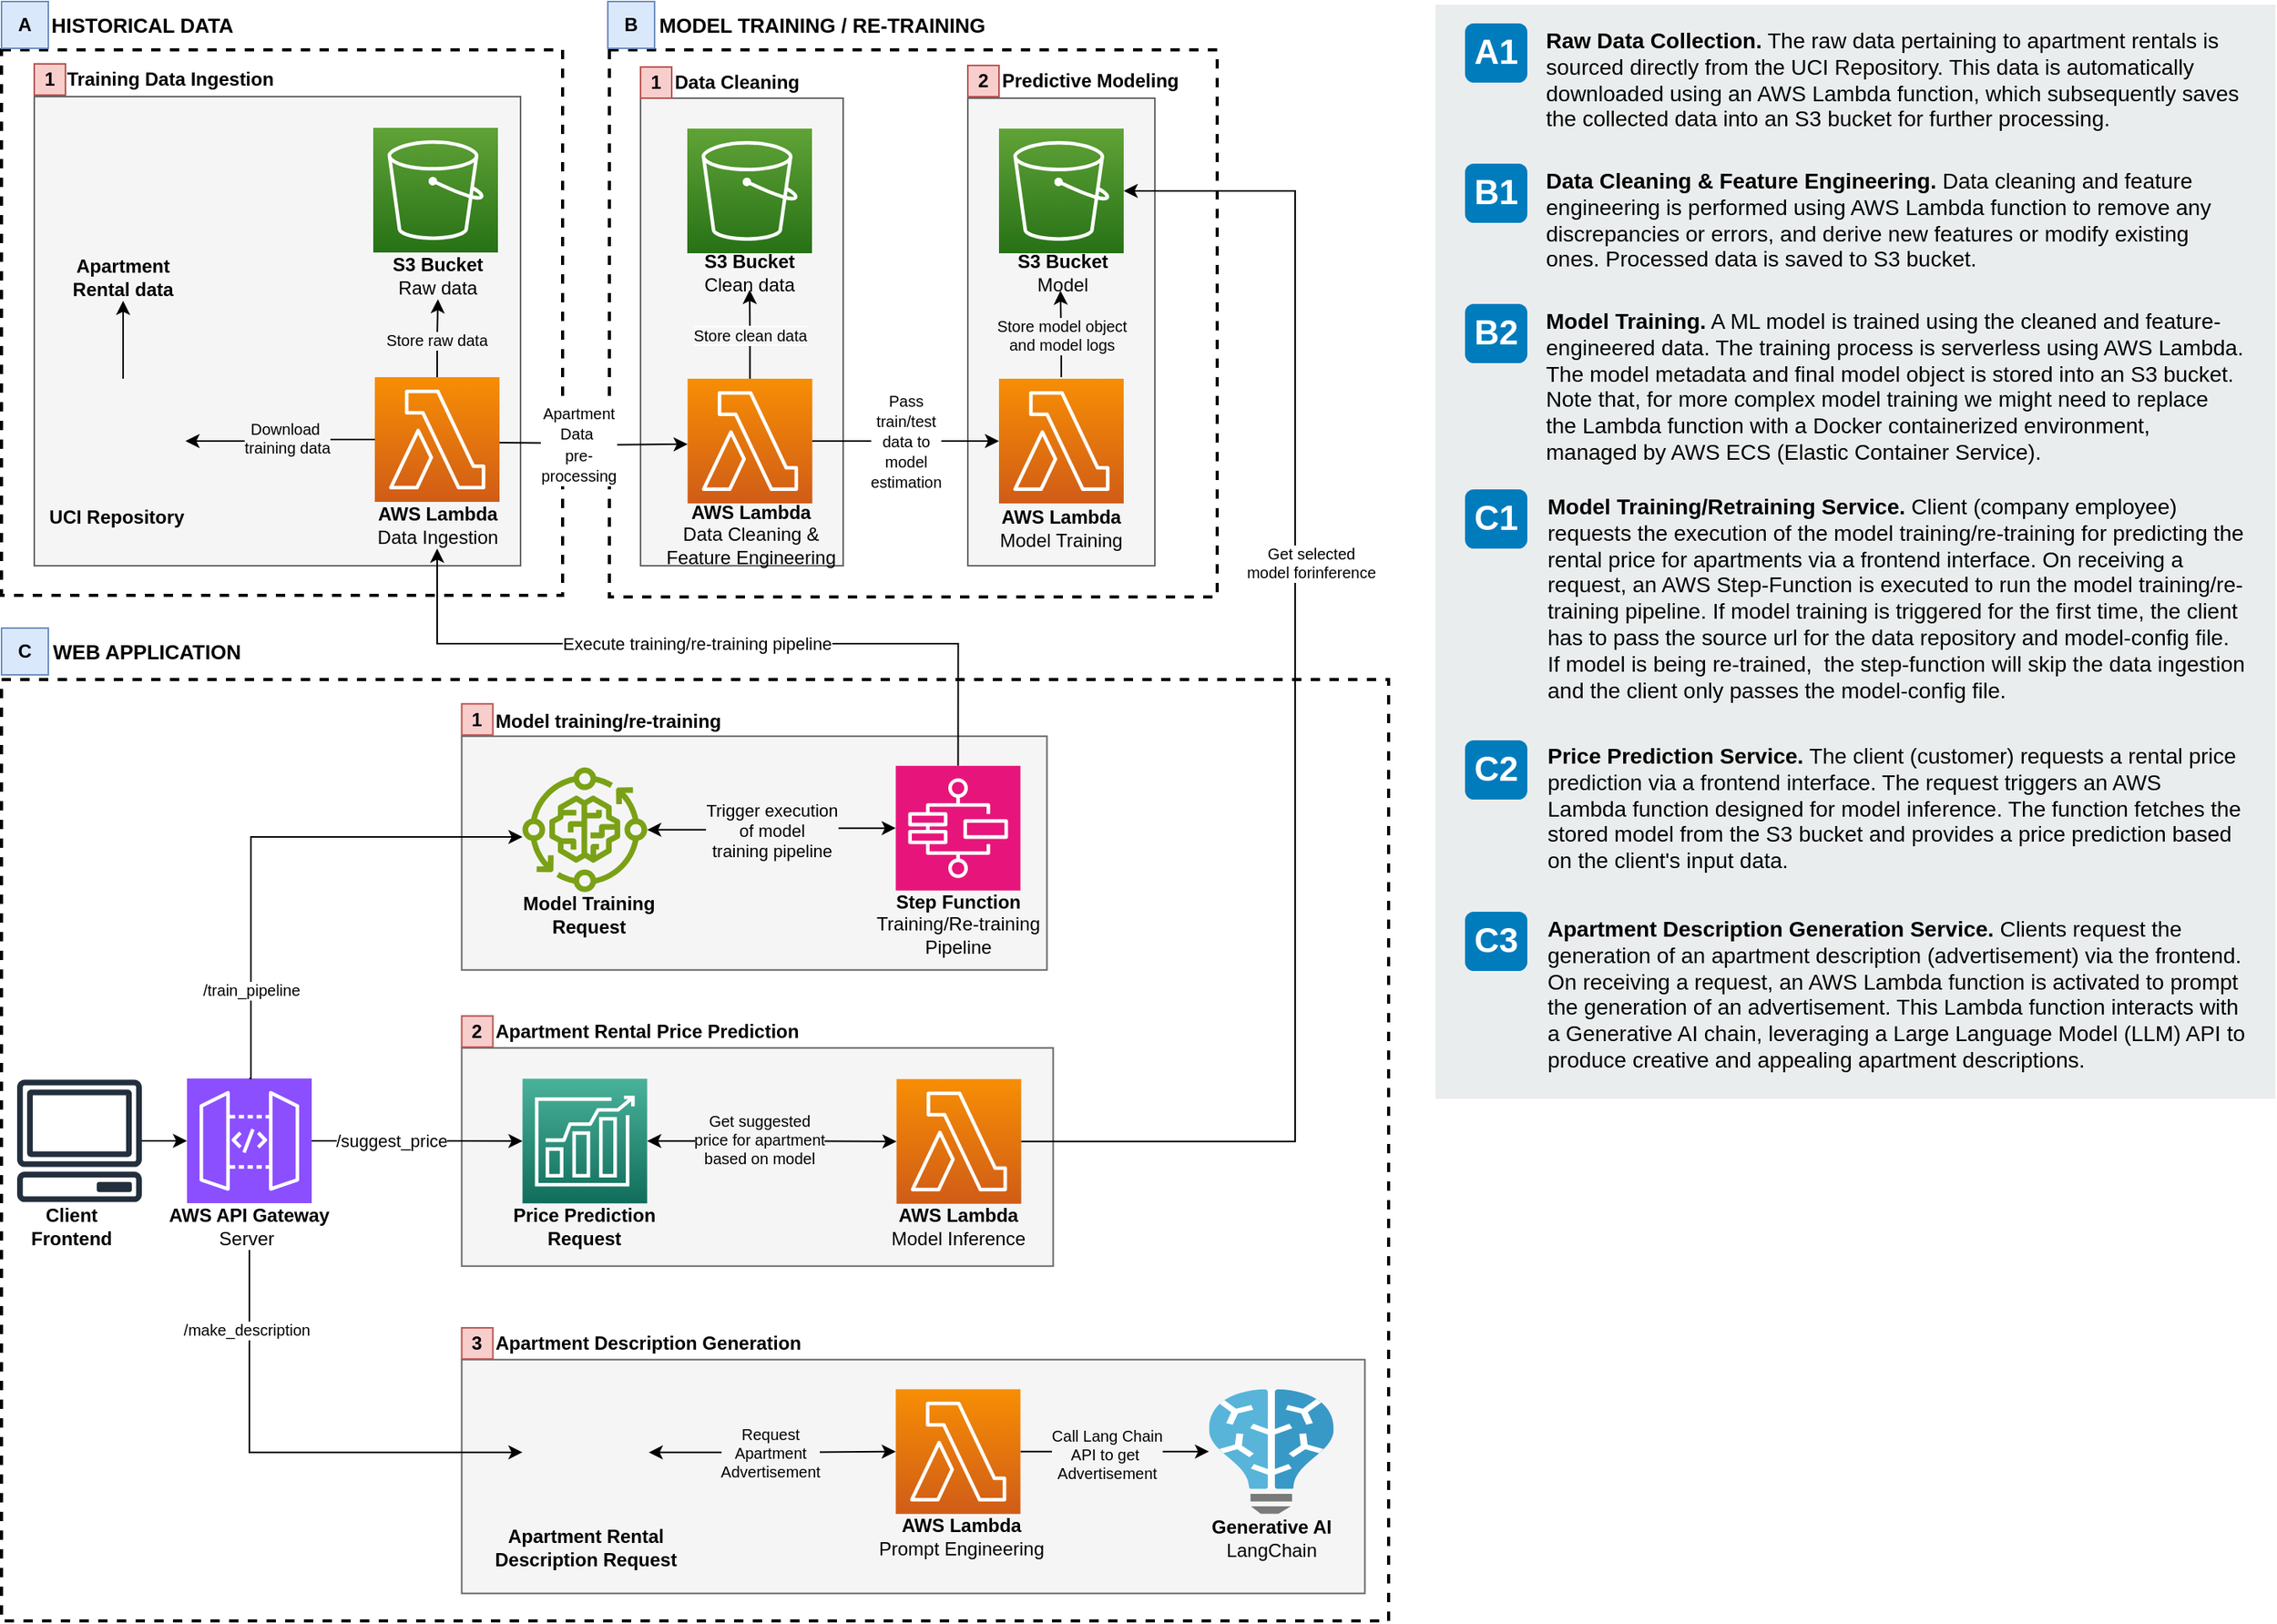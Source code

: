 <mxfile version="22.1.5" type="github">
  <diagram name="Page-1" id="hmHGNrrX6tI8VY92tGdb">
    <mxGraphModel dx="1893" dy="1046" grid="1" gridSize="10" guides="1" tooltips="1" connect="1" arrows="1" fold="1" page="1" pageScale="1" pageWidth="1100" pageHeight="850" math="0" shadow="0">
      <root>
        <mxCell id="0" />
        <mxCell id="1" parent="0" />
        <mxCell id="nZ4O4zBv5uN2RKGpnEU6-27" value="" style="group" parent="1" vertex="1" connectable="0">
          <mxGeometry x="1000" y="40" width="539" height="702" as="geometry" />
        </mxCell>
        <mxCell id="A8tMPaxrMUeHagMBRMTq-149" value="" style="rounded=0;whiteSpace=wrap;html=1;fillColor=#EAEDED;fontSize=22;fontColor=#FFFFFF;strokeColor=none;labelBackgroundColor=none;" parent="nZ4O4zBv5uN2RKGpnEU6-27" vertex="1">
          <mxGeometry width="539" height="702" as="geometry" />
        </mxCell>
        <mxCell id="A8tMPaxrMUeHagMBRMTq-150" value="A1" style="rounded=1;whiteSpace=wrap;html=1;fillColor=#007CBD;strokeColor=none;fontColor=#FFFFFF;fontStyle=1;fontSize=22;labelBackgroundColor=none;" parent="nZ4O4zBv5uN2RKGpnEU6-27" vertex="1">
          <mxGeometry x="19" y="12" width="40" height="38" as="geometry" />
        </mxCell>
        <mxCell id="A8tMPaxrMUeHagMBRMTq-151" value="B1" style="rounded=1;whiteSpace=wrap;html=1;fillColor=#007CBD;strokeColor=none;fontColor=#FFFFFF;fontStyle=1;fontSize=22;labelBackgroundColor=none;" parent="nZ4O4zBv5uN2RKGpnEU6-27" vertex="1">
          <mxGeometry x="19" y="102" width="40" height="38" as="geometry" />
        </mxCell>
        <mxCell id="A8tMPaxrMUeHagMBRMTq-152" value="B2" style="rounded=1;whiteSpace=wrap;html=1;fillColor=#007CBD;strokeColor=none;fontColor=#FFFFFF;fontStyle=1;fontSize=22;labelBackgroundColor=none;" parent="nZ4O4zBv5uN2RKGpnEU6-27" vertex="1">
          <mxGeometry x="19" y="192" width="40" height="38" as="geometry" />
        </mxCell>
        <mxCell id="A8tMPaxrMUeHagMBRMTq-153" value="C1" style="rounded=1;whiteSpace=wrap;html=1;fillColor=#007CBD;strokeColor=none;fontColor=#FFFFFF;fontStyle=1;fontSize=22;labelBackgroundColor=none;" parent="nZ4O4zBv5uN2RKGpnEU6-27" vertex="1">
          <mxGeometry x="19" y="311" width="40" height="38" as="geometry" />
        </mxCell>
        <mxCell id="A8tMPaxrMUeHagMBRMTq-154" value="C2" style="rounded=1;whiteSpace=wrap;html=1;fillColor=#007CBD;strokeColor=none;fontColor=#FFFFFF;fontStyle=1;fontSize=22;labelBackgroundColor=none;" parent="nZ4O4zBv5uN2RKGpnEU6-27" vertex="1">
          <mxGeometry x="19" y="472" width="40" height="38" as="geometry" />
        </mxCell>
        <mxCell id="A8tMPaxrMUeHagMBRMTq-155" value="C3" style="rounded=1;whiteSpace=wrap;html=1;fillColor=#007CBD;strokeColor=none;fontColor=#FFFFFF;fontStyle=1;fontSize=22;labelBackgroundColor=none;" parent="nZ4O4zBv5uN2RKGpnEU6-27" vertex="1">
          <mxGeometry x="19" y="582" width="40" height="38" as="geometry" />
        </mxCell>
        <mxCell id="A8tMPaxrMUeHagMBRMTq-159" value="&lt;b&gt;Raw Data Collection.&lt;/b&gt; The raw data pertaining to apartment rentals is sourced directly from the UCI Repository. This data is automatically downloaded using an AWS Lambda function, which subsequently saves the collected data into an S3 bucket for further processing." style="text;html=1;align=left;verticalAlign=top;spacingTop=-4;fontSize=14;labelBackgroundColor=none;whiteSpace=wrap;" parent="nZ4O4zBv5uN2RKGpnEU6-27" vertex="1">
          <mxGeometry x="68.5" y="12" width="449" height="118" as="geometry" />
        </mxCell>
        <mxCell id="A8tMPaxrMUeHagMBRMTq-160" value="&lt;b&gt;Data Cleaning &amp;amp; Feature Engineering.&lt;/b&gt;&amp;nbsp;Data cleaning and feature engineering is performed using AWS Lambda function to remove any discrepancies or errors, and derive new features or modify existing ones. Processed data is saved to S3 bucket." style="text;html=1;align=left;verticalAlign=top;spacingTop=-4;fontSize=14;labelBackgroundColor=none;whiteSpace=wrap;" parent="nZ4O4zBv5uN2RKGpnEU6-27" vertex="1">
          <mxGeometry x="68.5" y="102" width="450" height="115" as="geometry" />
        </mxCell>
        <mxCell id="A8tMPaxrMUeHagMBRMTq-161" value="&lt;b&gt;Model Training.&lt;/b&gt; A ML model is trained using the cleaned and feature-engineered data. The training process is serverless using AWS Lambda. The model metadata and final model object is stored into an S3 bucket.&lt;br&gt;Note that, for more complex model training we might need to replace the Lambda function with&amp;nbsp;a Docker containerized environment, managed by AWS ECS (Elastic Container Service)." style="text;html=1;align=left;verticalAlign=top;spacingTop=-4;fontSize=14;labelBackgroundColor=none;whiteSpace=wrap;" parent="nZ4O4zBv5uN2RKGpnEU6-27" vertex="1">
          <mxGeometry x="68.5" y="192" width="450" height="117" as="geometry" />
        </mxCell>
        <mxCell id="A8tMPaxrMUeHagMBRMTq-162" value="&lt;b&gt;Price Prediction Service.&lt;/b&gt; The client (customer) requests a rental price prediction via a frontend interface. The request triggers an AWS Lambda function designed for model inference. The function fetches the stored model from the S3 bucket and provides a price prediction based on the client&#39;s input data.&amp;nbsp;" style="text;html=1;align=left;verticalAlign=top;spacingTop=-4;fontSize=14;labelBackgroundColor=none;whiteSpace=wrap;" parent="nZ4O4zBv5uN2RKGpnEU6-27" vertex="1">
          <mxGeometry x="69.5" y="471" width="450" height="111" as="geometry" />
        </mxCell>
        <mxCell id="A8tMPaxrMUeHagMBRMTq-163" value="&lt;b&gt;Model Training/Retraining Service.&lt;/b&gt;&amp;nbsp;Client (company employee) requests the execution of the model training/re-training for predicting the rental price for apartments via a frontend interface. On receiving a request, an AWS Step-Function is executed to run the model training/re-training pipeline. If model training is triggered for the first time, the client has to pass the source url for the data repository and model-config file. If model is being re-trained,&amp;nbsp; the step-function will skip the data ingestion and the client only passes the model-config file." style="text;html=1;align=left;verticalAlign=top;spacingTop=-4;fontSize=14;labelBackgroundColor=none;whiteSpace=wrap;" parent="nZ4O4zBv5uN2RKGpnEU6-27" vertex="1">
          <mxGeometry x="69.5" y="311" width="450.5" height="141" as="geometry" />
        </mxCell>
        <mxCell id="A8tMPaxrMUeHagMBRMTq-164" value="&lt;b&gt;Apartment Description Generation Service.&lt;/b&gt; Clients request the generation of an apartment description (advertisement) via the frontend. On receiving a request, an AWS Lambda function is activated to prompt the generation of an advertisement. This Lambda function interacts with a Generative AI chain, leveraging a Large Language Model (LLM) API to produce creative and appealing apartment descriptions." style="text;html=1;align=left;verticalAlign=top;spacingTop=-4;fontSize=14;labelBackgroundColor=none;whiteSpace=wrap;" parent="nZ4O4zBv5uN2RKGpnEU6-27" vertex="1">
          <mxGeometry x="70" y="582" width="450" height="118" as="geometry" />
        </mxCell>
        <mxCell id="nZ4O4zBv5uN2RKGpnEU6-35" value="" style="group" parent="1" vertex="1" connectable="0">
          <mxGeometry x="80" y="38" width="890" height="1036" as="geometry" />
        </mxCell>
        <mxCell id="nZ4O4zBv5uN2RKGpnEU6-28" value="" style="sketch=0;points=[[0,0,0],[0.25,0,0],[0.5,0,0],[0.75,0,0],[1,0,0],[0,1,0],[0.25,1,0],[0.5,1,0],[0.75,1,0],[1,1,0],[0,0.25,0],[0,0.5,0],[0,0.75,0],[1,0.25,0],[1,0.5,0],[1,0.75,0]];outlineConnect=0;fontColor=#232F3E;fillColor=#8C4FFF;strokeColor=#ffffff;dashed=0;verticalLabelPosition=bottom;verticalAlign=top;align=center;html=1;fontSize=12;fontStyle=0;aspect=fixed;shape=mxgraph.aws4.resourceIcon;resIcon=mxgraph.aws4.api_gateway;" parent="nZ4O4zBv5uN2RKGpnEU6-35" vertex="1">
          <mxGeometry x="119" y="691" width="80" height="80" as="geometry" />
        </mxCell>
        <mxCell id="A8tMPaxrMUeHagMBRMTq-145" value="" style="rounded=0;whiteSpace=wrap;html=1;dashed=1;strokeWidth=2;fillColor=none;" parent="nZ4O4zBv5uN2RKGpnEU6-35" vertex="1">
          <mxGeometry x="390" y="31" width="390" height="351" as="geometry" />
        </mxCell>
        <mxCell id="A8tMPaxrMUeHagMBRMTq-182" value="" style="rounded=0;whiteSpace=wrap;html=1;dashed=1;strokeWidth=2;fillColor=none;" parent="nZ4O4zBv5uN2RKGpnEU6-35" vertex="1">
          <mxGeometry y="31" width="360" height="350" as="geometry" />
        </mxCell>
        <mxCell id="A8tMPaxrMUeHagMBRMTq-146" value="" style="rounded=0;whiteSpace=wrap;html=1;fillColor=none;dashed=1;strokeWidth=2;" parent="nZ4O4zBv5uN2RKGpnEU6-35" vertex="1">
          <mxGeometry y="435" width="890" height="604" as="geometry" />
        </mxCell>
        <mxCell id="A8tMPaxrMUeHagMBRMTq-120" value="" style="rounded=0;whiteSpace=wrap;html=1;fillColor=#f5f5f5;fontColor=#333333;strokeColor=#666666;" parent="nZ4O4zBv5uN2RKGpnEU6-35" vertex="1">
          <mxGeometry x="295.25" y="871.36" width="579.5" height="150" as="geometry" />
        </mxCell>
        <mxCell id="A8tMPaxrMUeHagMBRMTq-111" value="" style="rounded=0;whiteSpace=wrap;html=1;fillColor=#f5f5f5;fontColor=#333333;strokeColor=#666666;" parent="nZ4O4zBv5uN2RKGpnEU6-35" vertex="1">
          <mxGeometry x="295.25" y="671.36" width="379.5" height="140" as="geometry" />
        </mxCell>
        <mxCell id="A8tMPaxrMUeHagMBRMTq-115" value="" style="rounded=0;whiteSpace=wrap;html=1;fillColor=#f5f5f5;fontColor=#333333;strokeColor=#666666;" parent="nZ4O4zBv5uN2RKGpnEU6-35" vertex="1">
          <mxGeometry x="295.25" y="471.36" width="375.5" height="150" as="geometry" />
        </mxCell>
        <mxCell id="A8tMPaxrMUeHagMBRMTq-105" value="" style="rounded=0;whiteSpace=wrap;html=1;fillColor=#f5f5f5;fontColor=#333333;strokeColor=#666666;" parent="nZ4O4zBv5uN2RKGpnEU6-35" vertex="1">
          <mxGeometry x="620" y="62" width="120" height="300" as="geometry" />
        </mxCell>
        <mxCell id="A8tMPaxrMUeHagMBRMTq-104" value="" style="rounded=0;whiteSpace=wrap;html=1;fillColor=#f5f5f5;fontColor=#333333;strokeColor=#666666;" parent="nZ4O4zBv5uN2RKGpnEU6-35" vertex="1">
          <mxGeometry x="410" y="62" width="130" height="300" as="geometry" />
        </mxCell>
        <mxCell id="A8tMPaxrMUeHagMBRMTq-103" value="" style="rounded=0;whiteSpace=wrap;html=1;fillColor=#f5f5f5;fontColor=#333333;strokeColor=#666666;" parent="nZ4O4zBv5uN2RKGpnEU6-35" vertex="1">
          <mxGeometry x="21" y="61" width="312" height="301" as="geometry" />
        </mxCell>
        <mxCell id="A8tMPaxrMUeHagMBRMTq-2" value="" style="sketch=0;points=[[0,0,0],[0.25,0,0],[0.5,0,0],[0.75,0,0],[1,0,0],[0,1,0],[0.25,1,0],[0.5,1,0],[0.75,1,0],[1,1,0],[0,0.25,0],[0,0.5,0],[0,0.75,0],[1,0.25,0],[1,0.5,0],[1,0.75,0]];outlineConnect=0;fontColor=#232F3E;gradientColor=#60A337;gradientDirection=north;fillColor=#277116;strokeColor=#ffffff;dashed=0;verticalLabelPosition=bottom;verticalAlign=top;align=center;html=1;fontSize=12;fontStyle=0;aspect=fixed;shape=mxgraph.aws4.resourceIcon;resIcon=mxgraph.aws4.s3;" parent="nZ4O4zBv5uN2RKGpnEU6-35" vertex="1">
          <mxGeometry x="238.5" y="81" width="80" height="80" as="geometry" />
        </mxCell>
        <mxCell id="A8tMPaxrMUeHagMBRMTq-11" value="&lt;font style=&quot;font-size: 10px;&quot;&gt;Apartment&lt;br&gt;Data&amp;nbsp;&lt;br&gt;pre-&lt;br&gt;processing&lt;/font&gt;" style="edgeStyle=orthogonalEdgeStyle;rounded=0;orthogonalLoop=1;jettySize=auto;html=1;" parent="nZ4O4zBv5uN2RKGpnEU6-35" edge="1">
          <mxGeometry x="-0.17" y="-1" relative="1" as="geometry">
            <mxPoint as="offset" />
            <mxPoint x="319.5" y="283" as="sourcePoint" />
            <mxPoint x="440.2" y="284.0" as="targetPoint" />
          </mxGeometry>
        </mxCell>
        <mxCell id="A8tMPaxrMUeHagMBRMTq-3" value="" style="sketch=0;points=[[0,0,0],[0.25,0,0],[0.5,0,0],[0.75,0,0],[1,0,0],[0,1,0],[0.25,1,0],[0.5,1,0],[0.75,1,0],[1,1,0],[0,0.25,0],[0,0.5,0],[0,0.75,0],[1,0.25,0],[1,0.5,0],[1,0.75,0]];outlineConnect=0;fontColor=#232F3E;gradientColor=#F78E04;gradientDirection=north;fillColor=#D05C17;strokeColor=#ffffff;dashed=0;verticalLabelPosition=bottom;verticalAlign=top;align=center;html=1;fontSize=12;fontStyle=0;aspect=fixed;shape=mxgraph.aws4.resourceIcon;resIcon=mxgraph.aws4.lambda;" parent="nZ4O4zBv5uN2RKGpnEU6-35" vertex="1">
          <mxGeometry x="239.5" y="241" width="80" height="80" as="geometry" />
        </mxCell>
        <mxCell id="A8tMPaxrMUeHagMBRMTq-8" value="" style="sketch=0;points=[[0,0,0],[0.25,0,0],[0.5,0,0],[0.75,0,0],[1,0,0],[0,1,0],[0.25,1,0],[0.5,1,0],[0.75,1,0],[1,1,0],[0,0.25,0],[0,0.5,0],[0,0.75,0],[1,0.25,0],[1,0.5,0],[1,0.75,0]];outlineConnect=0;fontColor=#232F3E;gradientColor=#F78E04;gradientDirection=north;fillColor=#D05C17;strokeColor=#ffffff;dashed=0;verticalLabelPosition=bottom;verticalAlign=top;align=center;html=1;fontSize=12;fontStyle=0;aspect=fixed;shape=mxgraph.aws4.resourceIcon;resIcon=mxgraph.aws4.lambda;" parent="nZ4O4zBv5uN2RKGpnEU6-35" vertex="1">
          <mxGeometry x="440.2" y="242" width="80" height="80" as="geometry" />
        </mxCell>
        <mxCell id="A8tMPaxrMUeHagMBRMTq-9" value="" style="sketch=0;points=[[0,0,0],[0.25,0,0],[0.5,0,0],[0.75,0,0],[1,0,0],[0,1,0],[0.25,1,0],[0.5,1,0],[0.75,1,0],[1,1,0],[0,0.25,0],[0,0.5,0],[0,0.75,0],[1,0.25,0],[1,0.5,0],[1,0.75,0]];outlineConnect=0;fontColor=#232F3E;gradientColor=#60A337;gradientDirection=north;fillColor=#277116;strokeColor=#ffffff;dashed=0;verticalLabelPosition=bottom;verticalAlign=top;align=center;html=1;fontSize=12;fontStyle=0;aspect=fixed;shape=mxgraph.aws4.resourceIcon;resIcon=mxgraph.aws4.s3;" parent="nZ4O4zBv5uN2RKGpnEU6-35" vertex="1">
          <mxGeometry x="440" y="81.5" width="80" height="80" as="geometry" />
        </mxCell>
        <mxCell id="A8tMPaxrMUeHagMBRMTq-94" style="edgeStyle=orthogonalEdgeStyle;rounded=0;orthogonalLoop=1;jettySize=auto;html=1;exitX=0.5;exitY=0;exitDx=0;exitDy=0;exitPerimeter=0;" parent="nZ4O4zBv5uN2RKGpnEU6-35" edge="1">
          <mxGeometry relative="1" as="geometry">
            <mxPoint x="679.43" y="185.5" as="targetPoint" />
            <mxPoint x="679.94" y="241" as="sourcePoint" />
            <Array as="points">
              <mxPoint x="680" y="214" />
            </Array>
          </mxGeometry>
        </mxCell>
        <mxCell id="A8tMPaxrMUeHagMBRMTq-135" value="Store model object &lt;br style=&quot;font-size: 10px;&quot;&gt;and&amp;nbsp;model logs" style="edgeLabel;html=1;align=center;verticalAlign=middle;resizable=0;points=[];labelBackgroundColor=#f5f5f5;fontSize=10;" parent="A8tMPaxrMUeHagMBRMTq-94" vertex="1" connectable="0">
          <mxGeometry x="-0.129" y="2" relative="1" as="geometry">
            <mxPoint x="2" y="-3" as="offset" />
          </mxGeometry>
        </mxCell>
        <mxCell id="A8tMPaxrMUeHagMBRMTq-20" value="" style="sketch=0;points=[[0,0,0],[0.25,0,0],[0.5,0,0],[0.75,0,0],[1,0,0],[0,1,0],[0.25,1,0],[0.5,1,0],[0.75,1,0],[1,1,0],[0,0.25,0],[0,0.5,0],[0,0.75,0],[1,0.25,0],[1,0.5,0],[1,0.75,0]];outlineConnect=0;fontColor=#232F3E;gradientColor=#60A337;gradientDirection=north;fillColor=#277116;strokeColor=#ffffff;dashed=0;verticalLabelPosition=bottom;verticalAlign=top;align=center;html=1;fontSize=12;fontStyle=0;aspect=fixed;shape=mxgraph.aws4.resourceIcon;resIcon=mxgraph.aws4.s3;" parent="nZ4O4zBv5uN2RKGpnEU6-35" vertex="1">
          <mxGeometry x="640" y="81.5" width="80" height="80" as="geometry" />
        </mxCell>
        <mxCell id="nZ4O4zBv5uN2RKGpnEU6-31" value="" style="edgeStyle=orthogonalEdgeStyle;rounded=0;orthogonalLoop=1;jettySize=auto;html=1;" parent="nZ4O4zBv5uN2RKGpnEU6-35" source="A8tMPaxrMUeHagMBRMTq-22" target="nZ4O4zBv5uN2RKGpnEU6-28" edge="1">
          <mxGeometry relative="1" as="geometry" />
        </mxCell>
        <mxCell id="A8tMPaxrMUeHagMBRMTq-22" value="" style="sketch=0;outlineConnect=0;fontColor=#232F3E;gradientColor=none;fillColor=#232F3D;strokeColor=none;dashed=0;verticalLabelPosition=bottom;verticalAlign=top;align=center;html=1;fontSize=12;fontStyle=0;aspect=fixed;pointerEvents=1;shape=mxgraph.aws4.client;" parent="nZ4O4zBv5uN2RKGpnEU6-35" vertex="1">
          <mxGeometry x="10" y="691.0" width="80" height="80" as="geometry" />
        </mxCell>
        <mxCell id="A8tMPaxrMUeHagMBRMTq-28" value="&lt;b&gt;UCI Repository&lt;/b&gt;" style="text;html=1;strokeColor=none;fillColor=none;align=center;verticalAlign=middle;whiteSpace=wrap;rounded=0;" parent="nZ4O4zBv5uN2RKGpnEU6-35" vertex="1">
          <mxGeometry x="29" y="316" width="90" height="30" as="geometry" />
        </mxCell>
        <mxCell id="A8tMPaxrMUeHagMBRMTq-29" value="&lt;b&gt;AWS Lambda&lt;/b&gt;&lt;br&gt;Data Ingestion" style="text;html=1;strokeColor=none;fillColor=none;align=center;verticalAlign=middle;whiteSpace=wrap;rounded=0;" parent="nZ4O4zBv5uN2RKGpnEU6-35" vertex="1">
          <mxGeometry x="238.5" y="321" width="82" height="30" as="geometry" />
        </mxCell>
        <mxCell id="A8tMPaxrMUeHagMBRMTq-30" value="" style="shape=image;html=1;verticalAlign=top;verticalLabelPosition=bottom;labelBackgroundColor=#ffffff;imageAspect=0;aspect=fixed;image=https://cdn1.iconfinder.com/data/icons/bootstrap-vol-3/16/filetype-csv-128.png" parent="nZ4O4zBv5uN2RKGpnEU6-35" vertex="1">
          <mxGeometry x="40" y="81" width="80" height="80" as="geometry" />
        </mxCell>
        <mxCell id="A8tMPaxrMUeHagMBRMTq-31" value="&lt;b&gt;Apartment Rental data&lt;/b&gt;" style="text;html=1;strokeColor=none;fillColor=none;align=center;verticalAlign=middle;whiteSpace=wrap;rounded=0;" parent="nZ4O4zBv5uN2RKGpnEU6-35" vertex="1">
          <mxGeometry x="37" y="162" width="82" height="30" as="geometry" />
        </mxCell>
        <mxCell id="A8tMPaxrMUeHagMBRMTq-34" value="&lt;b&gt;AWS Lambda&lt;/b&gt;&lt;br&gt;Data Cleaning &amp;amp; Feature Engineering" style="text;html=1;strokeColor=none;fillColor=none;align=center;verticalAlign=middle;whiteSpace=wrap;rounded=0;" parent="nZ4O4zBv5uN2RKGpnEU6-35" vertex="1">
          <mxGeometry x="416.1" y="327" width="129.8" height="30" as="geometry" />
        </mxCell>
        <mxCell id="A8tMPaxrMUeHagMBRMTq-35" value="&lt;b&gt;S3 Bucket&lt;/b&gt;&lt;br&gt;Raw data" style="text;html=1;strokeColor=none;fillColor=none;align=center;verticalAlign=middle;whiteSpace=wrap;rounded=0;" parent="nZ4O4zBv5uN2RKGpnEU6-35" vertex="1">
          <mxGeometry x="239" y="161" width="82" height="30" as="geometry" />
        </mxCell>
        <mxCell id="A8tMPaxrMUeHagMBRMTq-7" value="" style="edgeStyle=orthogonalEdgeStyle;rounded=0;orthogonalLoop=1;jettySize=auto;html=1;entryX=0.5;entryY=1;entryDx=0;entryDy=0;" parent="nZ4O4zBv5uN2RKGpnEU6-35" source="A8tMPaxrMUeHagMBRMTq-3" target="A8tMPaxrMUeHagMBRMTq-35" edge="1">
          <mxGeometry relative="1" as="geometry" />
        </mxCell>
        <mxCell id="A8tMPaxrMUeHagMBRMTq-39" value="Store raw data" style="edgeLabel;html=1;align=center;verticalAlign=middle;resizable=0;points=[];labelBackgroundColor=#f5f5f5;fontSize=10;" parent="A8tMPaxrMUeHagMBRMTq-7" vertex="1" connectable="0">
          <mxGeometry x="-0.049" y="1" relative="1" as="geometry">
            <mxPoint as="offset" />
          </mxGeometry>
        </mxCell>
        <mxCell id="A8tMPaxrMUeHagMBRMTq-36" value="&lt;b&gt;S3 Bucket&lt;/b&gt;&lt;br&gt;Clean data" style="text;html=1;strokeColor=none;fillColor=none;align=center;verticalAlign=middle;whiteSpace=wrap;rounded=0;" parent="nZ4O4zBv5uN2RKGpnEU6-35" vertex="1">
          <mxGeometry x="439" y="162.5" width="82" height="22.5" as="geometry" />
        </mxCell>
        <mxCell id="nZ4O4zBv5uN2RKGpnEU6-17" value="&lt;font style=&quot;font-size: 10px; background-color: rgb(245, 245, 245);&quot;&gt;Store clean data&lt;/font&gt;" style="edgeStyle=orthogonalEdgeStyle;rounded=0;orthogonalLoop=1;jettySize=auto;html=1;" parent="nZ4O4zBv5uN2RKGpnEU6-35" source="A8tMPaxrMUeHagMBRMTq-8" target="A8tMPaxrMUeHagMBRMTq-36" edge="1">
          <mxGeometry relative="1" as="geometry" />
        </mxCell>
        <mxCell id="A8tMPaxrMUeHagMBRMTq-41" value="&lt;b&gt;AWS Lambda&lt;/b&gt;&lt;br&gt;Model Training" style="text;html=1;strokeColor=none;fillColor=none;align=center;verticalAlign=middle;whiteSpace=wrap;rounded=0;" parent="nZ4O4zBv5uN2RKGpnEU6-35" vertex="1">
          <mxGeometry x="620" y="322" width="120" height="31" as="geometry" />
        </mxCell>
        <mxCell id="A8tMPaxrMUeHagMBRMTq-42" value="&lt;b&gt;S3 Bucket&lt;/b&gt;&lt;br&gt;Model" style="text;html=1;strokeColor=none;fillColor=none;align=center;verticalAlign=middle;whiteSpace=wrap;rounded=0;" parent="nZ4O4zBv5uN2RKGpnEU6-35" vertex="1">
          <mxGeometry x="640" y="162" width="82" height="23" as="geometry" />
        </mxCell>
        <mxCell id="A8tMPaxrMUeHagMBRMTq-46" value="&lt;b&gt;AWS Lambda&lt;br&gt;&lt;/b&gt;Model Inference" style="text;html=1;strokeColor=none;fillColor=none;align=center;verticalAlign=middle;whiteSpace=wrap;rounded=0;" parent="nZ4O4zBv5uN2RKGpnEU6-35" vertex="1">
          <mxGeometry x="553.75" y="771.36" width="120" height="30" as="geometry" />
        </mxCell>
        <mxCell id="A8tMPaxrMUeHagMBRMTq-48" value="&lt;b&gt;Client Frontend&lt;/b&gt;" style="text;html=1;strokeColor=none;fillColor=none;align=center;verticalAlign=middle;whiteSpace=wrap;rounded=0;" parent="nZ4O4zBv5uN2RKGpnEU6-35" vertex="1">
          <mxGeometry y="771.0" width="90" height="30" as="geometry" />
        </mxCell>
        <mxCell id="A8tMPaxrMUeHagMBRMTq-51" value="" style="image;sketch=0;aspect=fixed;html=1;points=[];align=center;fontSize=12;image=img/lib/mscae/Batch_AI.svg;" parent="nZ4O4zBv5uN2RKGpnEU6-35" vertex="1">
          <mxGeometry x="774.75" y="890.36" width="80" height="80" as="geometry" />
        </mxCell>
        <mxCell id="A8tMPaxrMUeHagMBRMTq-52" value="" style="sketch=0;points=[[0,0,0],[0.25,0,0],[0.5,0,0],[0.75,0,0],[1,0,0],[0,1,0],[0.25,1,0],[0.5,1,0],[0.75,1,0],[1,1,0],[0,0.25,0],[0,0.5,0],[0,0.75,0],[1,0.25,0],[1,0.5,0],[1,0.75,0]];outlineConnect=0;fontColor=#232F3E;gradientColor=#4AB29A;gradientDirection=north;fillColor=#116D5B;strokeColor=#ffffff;dashed=0;verticalLabelPosition=bottom;verticalAlign=top;align=center;html=1;fontSize=12;fontStyle=0;aspect=fixed;shape=mxgraph.aws4.resourceIcon;resIcon=mxgraph.aws4.forecast;" parent="nZ4O4zBv5uN2RKGpnEU6-35" vertex="1">
          <mxGeometry x="334.25" y="691.13" width="80" height="80" as="geometry" />
        </mxCell>
        <mxCell id="A8tMPaxrMUeHagMBRMTq-54" value="" style="shape=image;html=1;verticalAlign=top;verticalLabelPosition=bottom;labelBackgroundColor=#ffffff;imageAspect=0;aspect=fixed;image=https://cdn1.iconfinder.com/data/icons/bootstrap-vol-3/16/file-text-128.png" parent="nZ4O4zBv5uN2RKGpnEU6-35" vertex="1">
          <mxGeometry x="334.25" y="890.36" width="81" height="81" as="geometry" />
        </mxCell>
        <mxCell id="A8tMPaxrMUeHagMBRMTq-56" value="&lt;b&gt;Model Training&lt;br&gt;Request&lt;br&gt;&lt;/b&gt;" style="text;html=1;strokeColor=none;fillColor=none;align=center;verticalAlign=middle;whiteSpace=wrap;rounded=0;" parent="nZ4O4zBv5uN2RKGpnEU6-35" vertex="1">
          <mxGeometry x="325.75" y="571.36" width="102" height="30" as="geometry" />
        </mxCell>
        <mxCell id="A8tMPaxrMUeHagMBRMTq-63" value="" style="sketch=0;points=[[0,0,0],[0.25,0,0],[0.5,0,0],[0.75,0,0],[1,0,0],[0,1,0],[0.25,1,0],[0.5,1,0],[0.75,1,0],[1,1,0],[0,0.25,0],[0,0.5,0],[0,0.75,0],[1,0.25,0],[1,0.5,0],[1,0.75,0]];outlineConnect=0;fontColor=#232F3E;gradientColor=#F78E04;gradientDirection=north;fillColor=#D05C17;strokeColor=#ffffff;dashed=0;verticalLabelPosition=bottom;verticalAlign=top;align=center;html=1;fontSize=12;fontStyle=0;aspect=fixed;shape=mxgraph.aws4.resourceIcon;resIcon=mxgraph.aws4.lambda;" parent="nZ4O4zBv5uN2RKGpnEU6-35" vertex="1">
          <mxGeometry x="574.25" y="691.36" width="80" height="80" as="geometry" />
        </mxCell>
        <mxCell id="A8tMPaxrMUeHagMBRMTq-118" style="edgeStyle=orthogonalEdgeStyle;rounded=0;orthogonalLoop=1;jettySize=auto;html=1;startArrow=classic;startFill=1;" parent="nZ4O4zBv5uN2RKGpnEU6-35" source="A8tMPaxrMUeHagMBRMTq-52" target="A8tMPaxrMUeHagMBRMTq-63" edge="1">
          <mxGeometry relative="1" as="geometry" />
        </mxCell>
        <mxCell id="A8tMPaxrMUeHagMBRMTq-134" value="Get suggested&lt;br style=&quot;font-size: 10px;&quot;&gt;price for apartment&lt;br style=&quot;font-size: 10px;&quot;&gt;based on model" style="edgeLabel;html=1;align=center;verticalAlign=middle;resizable=0;points=[];labelBackgroundColor=#f5f5f5;fontSize=10;" parent="A8tMPaxrMUeHagMBRMTq-118" vertex="1" connectable="0">
          <mxGeometry x="-0.112" y="1" relative="1" as="geometry">
            <mxPoint as="offset" />
          </mxGeometry>
        </mxCell>
        <mxCell id="A8tMPaxrMUeHagMBRMTq-71" value="&lt;br class=&quot;Apple-interchange-newline&quot;&gt;&lt;b&gt;Apartment Rental Description Request&lt;br&gt;&lt;/b&gt;" style="text;html=1;strokeColor=none;fillColor=none;align=center;verticalAlign=middle;whiteSpace=wrap;rounded=0;" parent="nZ4O4zBv5uN2RKGpnEU6-35" vertex="1">
          <mxGeometry x="314.75" y="970.36" width="120" height="30" as="geometry" />
        </mxCell>
        <mxCell id="A8tMPaxrMUeHagMBRMTq-50" value="&lt;b&gt;Price Prediction Request&lt;/b&gt;" style="text;html=1;strokeColor=none;fillColor=none;align=center;verticalAlign=middle;whiteSpace=wrap;rounded=0;" parent="nZ4O4zBv5uN2RKGpnEU6-35" vertex="1">
          <mxGeometry x="323.25" y="771.13" width="102" height="30" as="geometry" />
        </mxCell>
        <mxCell id="A8tMPaxrMUeHagMBRMTq-81" value="&lt;b&gt;Generative AI &lt;/b&gt;&lt;br&gt;LangChain" style="text;html=1;strokeColor=none;fillColor=none;align=center;verticalAlign=middle;whiteSpace=wrap;rounded=0;" parent="nZ4O4zBv5uN2RKGpnEU6-35" vertex="1">
          <mxGeometry x="754.75" y="970.97" width="120" height="30" as="geometry" />
        </mxCell>
        <mxCell id="A8tMPaxrMUeHagMBRMTq-82" value="&lt;b&gt;AWS Lambda&lt;br&gt;&lt;/b&gt;Prompt Engineering" style="text;html=1;strokeColor=none;fillColor=none;align=center;verticalAlign=middle;whiteSpace=wrap;rounded=0;" parent="nZ4O4zBv5uN2RKGpnEU6-35" vertex="1">
          <mxGeometry x="555.75" y="980.36" width="120" height="10" as="geometry" />
        </mxCell>
        <mxCell id="A8tMPaxrMUeHagMBRMTq-87" value="" style="edgeStyle=orthogonalEdgeStyle;rounded=0;orthogonalLoop=1;jettySize=auto;html=1;" parent="nZ4O4zBv5uN2RKGpnEU6-35" source="A8tMPaxrMUeHagMBRMTq-83" target="A8tMPaxrMUeHagMBRMTq-51" edge="1">
          <mxGeometry relative="1" as="geometry" />
        </mxCell>
        <mxCell id="A8tMPaxrMUeHagMBRMTq-202" value="Call Lang Chain&lt;br style=&quot;border-color: var(--border-color); font-size: 10px;&quot;&gt;API to get&amp;nbsp;&lt;br style=&quot;border-color: var(--border-color); font-size: 10px;&quot;&gt;Advertisement" style="edgeLabel;html=1;align=center;verticalAlign=middle;resizable=0;points=[];labelBackgroundColor=#f5f5f5;fontSize=10;" parent="A8tMPaxrMUeHagMBRMTq-87" vertex="1" connectable="0">
          <mxGeometry x="-0.09" y="-1" relative="1" as="geometry">
            <mxPoint as="offset" />
          </mxGeometry>
        </mxCell>
        <mxCell id="A8tMPaxrMUeHagMBRMTq-83" value="" style="sketch=0;points=[[0,0,0],[0.25,0,0],[0.5,0,0],[0.75,0,0],[1,0,0],[0,1,0],[0.25,1,0],[0.5,1,0],[0.75,1,0],[1,1,0],[0,0.25,0],[0,0.5,0],[0,0.75,0],[1,0.25,0],[1,0.5,0],[1,0.75,0]];outlineConnect=0;fontColor=#232F3E;gradientColor=#F78E04;gradientDirection=north;fillColor=#D05C17;strokeColor=#ffffff;dashed=0;verticalLabelPosition=bottom;verticalAlign=top;align=center;html=1;fontSize=12;fontStyle=0;aspect=fixed;shape=mxgraph.aws4.resourceIcon;resIcon=mxgraph.aws4.lambda;" parent="nZ4O4zBv5uN2RKGpnEU6-35" vertex="1">
          <mxGeometry x="573.75" y="890.36" width="80" height="80" as="geometry" />
        </mxCell>
        <mxCell id="A8tMPaxrMUeHagMBRMTq-122" value="" style="edgeStyle=orthogonalEdgeStyle;rounded=0;orthogonalLoop=1;jettySize=auto;html=1;entryX=0;entryY=0.5;entryDx=0;entryDy=0;entryPerimeter=0;startArrow=classic;startFill=1;" parent="nZ4O4zBv5uN2RKGpnEU6-35" source="A8tMPaxrMUeHagMBRMTq-54" target="A8tMPaxrMUeHagMBRMTq-83" edge="1">
          <mxGeometry x="-0.011" relative="1" as="geometry">
            <mxPoint as="offset" />
          </mxGeometry>
        </mxCell>
        <mxCell id="A8tMPaxrMUeHagMBRMTq-201" value="Request&lt;br style=&quot;border-color: var(--border-color); font-size: 10px;&quot;&gt;Apartment&lt;br style=&quot;border-color: var(--border-color); font-size: 10px;&quot;&gt;Advertisement" style="edgeLabel;html=1;align=center;verticalAlign=middle;resizable=0;points=[];labelBackgroundColor=#f5f5f5;fontSize=10;" parent="A8tMPaxrMUeHagMBRMTq-122" vertex="1" connectable="0">
          <mxGeometry x="-0.029" relative="1" as="geometry">
            <mxPoint as="offset" />
          </mxGeometry>
        </mxCell>
        <mxCell id="A8tMPaxrMUeHagMBRMTq-124" value="" style="edgeStyle=orthogonalEdgeStyle;rounded=0;orthogonalLoop=1;jettySize=auto;html=1;" parent="nZ4O4zBv5uN2RKGpnEU6-35" source="A8tMPaxrMUeHagMBRMTq-3" target="A8tMPaxrMUeHagMBRMTq-5" edge="1">
          <mxGeometry relative="1" as="geometry">
            <mxPoint x="233" y="291" as="sourcePoint" />
            <mxPoint x="108" y="172" as="targetPoint" />
          </mxGeometry>
        </mxCell>
        <mxCell id="A8tMPaxrMUeHagMBRMTq-125" value="Download&amp;nbsp;&lt;br style=&quot;border-color: var(--border-color); font-size: 10px;&quot;&gt;training data" style="edgeLabel;html=1;align=center;verticalAlign=middle;resizable=0;points=[];labelBackgroundColor=#f5f5f5;fontSize=10;" parent="A8tMPaxrMUeHagMBRMTq-124" vertex="1" connectable="0">
          <mxGeometry x="-0.07" y="-1" relative="1" as="geometry">
            <mxPoint as="offset" />
          </mxGeometry>
        </mxCell>
        <mxCell id="A8tMPaxrMUeHagMBRMTq-127" value="" style="edgeStyle=orthogonalEdgeStyle;rounded=0;orthogonalLoop=1;jettySize=auto;html=1;" parent="nZ4O4zBv5uN2RKGpnEU6-35" source="A8tMPaxrMUeHagMBRMTq-5" target="A8tMPaxrMUeHagMBRMTq-31" edge="1">
          <mxGeometry relative="1" as="geometry" />
        </mxCell>
        <mxCell id="A8tMPaxrMUeHagMBRMTq-5" value="" style="shape=image;html=1;verticalAlign=top;verticalLabelPosition=bottom;labelBackgroundColor=#ffffff;imageAspect=0;aspect=fixed;image=https://cdn2.iconfinder.com/data/icons/maternity-and-pregnancy-2/512/397_Marketing_page_video_web_website_data_economy_media-128.png" parent="nZ4O4zBv5uN2RKGpnEU6-35" vertex="1">
          <mxGeometry x="38" y="242" width="80" height="80" as="geometry" />
        </mxCell>
        <mxCell id="A8tMPaxrMUeHagMBRMTq-128" value="&lt;b&gt;1&lt;/b&gt;" style="rounded=0;whiteSpace=wrap;html=1;fillColor=#f8cecc;strokeColor=#b85450;" parent="nZ4O4zBv5uN2RKGpnEU6-35" vertex="1">
          <mxGeometry x="21" y="40" width="20" height="20" as="geometry" />
        </mxCell>
        <mxCell id="A8tMPaxrMUeHagMBRMTq-129" value="&lt;b&gt;1&lt;/b&gt;" style="rounded=0;whiteSpace=wrap;html=1;fillColor=#f8cecc;strokeColor=#b85450;" parent="nZ4O4zBv5uN2RKGpnEU6-35" vertex="1">
          <mxGeometry x="410" y="42" width="20" height="20" as="geometry" />
        </mxCell>
        <mxCell id="A8tMPaxrMUeHagMBRMTq-130" value="&lt;b&gt;2&lt;/b&gt;" style="rounded=0;whiteSpace=wrap;html=1;fillColor=#f8cecc;strokeColor=#b85450;" parent="nZ4O4zBv5uN2RKGpnEU6-35" vertex="1">
          <mxGeometry x="620" y="41" width="20" height="20" as="geometry" />
        </mxCell>
        <mxCell id="A8tMPaxrMUeHagMBRMTq-131" value="&lt;b&gt;2&lt;/b&gt;" style="rounded=0;whiteSpace=wrap;html=1;fillColor=#f8cecc;strokeColor=#b85450;" parent="nZ4O4zBv5uN2RKGpnEU6-35" vertex="1">
          <mxGeometry x="295.25" y="650.86" width="20" height="20" as="geometry" />
        </mxCell>
        <mxCell id="A8tMPaxrMUeHagMBRMTq-132" value="&lt;b&gt;1&lt;/b&gt;" style="rounded=0;whiteSpace=wrap;html=1;fillColor=#f8cecc;strokeColor=#b85450;" parent="nZ4O4zBv5uN2RKGpnEU6-35" vertex="1">
          <mxGeometry x="295.25" y="450.63" width="20" height="20" as="geometry" />
        </mxCell>
        <mxCell id="A8tMPaxrMUeHagMBRMTq-133" value="&lt;b&gt;3&lt;/b&gt;" style="rounded=0;whiteSpace=wrap;html=1;fillColor=#f8cecc;strokeColor=#b85450;" parent="nZ4O4zBv5uN2RKGpnEU6-35" vertex="1">
          <mxGeometry x="295.25" y="850.97" width="20" height="20" as="geometry" />
        </mxCell>
        <mxCell id="A8tMPaxrMUeHagMBRMTq-147" value="" style="edgeStyle=orthogonalEdgeStyle;rounded=0;orthogonalLoop=1;jettySize=auto;html=1;entryX=1;entryY=0.5;entryDx=0;entryDy=0;entryPerimeter=0;exitX=1;exitY=0.5;exitDx=0;exitDy=0;exitPerimeter=0;" parent="nZ4O4zBv5uN2RKGpnEU6-35" source="A8tMPaxrMUeHagMBRMTq-63" target="A8tMPaxrMUeHagMBRMTq-20" edge="1">
          <mxGeometry relative="1" as="geometry">
            <mxPoint x="559.5" y="849.0" as="sourcePoint" />
            <mxPoint x="883" y="139" as="targetPoint" />
            <Array as="points">
              <mxPoint x="830" y="731" />
              <mxPoint x="830" y="122" />
            </Array>
          </mxGeometry>
        </mxCell>
        <mxCell id="A8tMPaxrMUeHagMBRMTq-148" value="Get selected&lt;br style=&quot;font-size: 10px;&quot;&gt;model forinference" style="edgeLabel;html=1;align=center;verticalAlign=middle;resizable=0;points=[];fontSize=10;" parent="A8tMPaxrMUeHagMBRMTq-147" vertex="1" connectable="0">
          <mxGeometry x="-0.061" relative="1" as="geometry">
            <mxPoint x="10" y="-127" as="offset" />
          </mxGeometry>
        </mxCell>
        <mxCell id="A8tMPaxrMUeHagMBRMTq-177" value="&lt;b&gt;Step Function&lt;br&gt;&lt;/b&gt;Training/Re-training&lt;br&gt;Pipeline" style="text;html=1;strokeColor=none;fillColor=none;align=center;verticalAlign=middle;whiteSpace=wrap;rounded=0;" parent="nZ4O4zBv5uN2RKGpnEU6-35" vertex="1">
          <mxGeometry x="553.75" y="576.36" width="120" height="31" as="geometry" />
        </mxCell>
        <mxCell id="A8tMPaxrMUeHagMBRMTq-183" value="&lt;b&gt;A&lt;/b&gt;" style="rounded=0;whiteSpace=wrap;html=1;fillColor=#dae8fc;strokeColor=#6c8ebf;" parent="nZ4O4zBv5uN2RKGpnEU6-35" vertex="1">
          <mxGeometry width="30" height="30" as="geometry" />
        </mxCell>
        <mxCell id="A8tMPaxrMUeHagMBRMTq-186" value="&lt;b style=&quot;font-size: 13px;&quot;&gt;HISTORICAL DATA&lt;/b&gt;" style="text;html=1;align=left;verticalAlign=middle;whiteSpace=wrap;rounded=0;fontSize=13;" parent="nZ4O4zBv5uN2RKGpnEU6-35" vertex="1">
          <mxGeometry x="30" width="207.5" height="30" as="geometry" />
        </mxCell>
        <mxCell id="A8tMPaxrMUeHagMBRMTq-188" value="&lt;b&gt;B&lt;/b&gt;" style="rounded=0;whiteSpace=wrap;html=1;fillColor=#dae8fc;strokeColor=#6c8ebf;" parent="nZ4O4zBv5uN2RKGpnEU6-35" vertex="1">
          <mxGeometry x="389" width="30" height="30" as="geometry" />
        </mxCell>
        <mxCell id="A8tMPaxrMUeHagMBRMTq-189" value="&lt;b style=&quot;font-size: 13px;&quot;&gt;MODEL TRAINING / RE-TRAINING&lt;/b&gt;" style="text;html=1;align=left;verticalAlign=middle;whiteSpace=wrap;rounded=0;fontSize=13;" parent="nZ4O4zBv5uN2RKGpnEU6-35" vertex="1">
          <mxGeometry x="420" width="240" height="30" as="geometry" />
        </mxCell>
        <mxCell id="A8tMPaxrMUeHagMBRMTq-190" value="&lt;b&gt;C&lt;/b&gt;" style="rounded=0;whiteSpace=wrap;html=1;fillColor=#dae8fc;strokeColor=#6c8ebf;" parent="nZ4O4zBv5uN2RKGpnEU6-35" vertex="1">
          <mxGeometry y="402" width="30" height="30" as="geometry" />
        </mxCell>
        <mxCell id="A8tMPaxrMUeHagMBRMTq-191" value="&lt;b&gt;WEB APPLICATION&lt;/b&gt;" style="text;html=1;align=left;verticalAlign=middle;whiteSpace=wrap;rounded=0;fontSize=13;" parent="nZ4O4zBv5uN2RKGpnEU6-35" vertex="1">
          <mxGeometry x="31" y="402" width="207.5" height="30" as="geometry" />
        </mxCell>
        <mxCell id="A8tMPaxrMUeHagMBRMTq-192" value="&lt;b&gt;Training Data Ingestion&lt;/b&gt;" style="text;html=1;strokeColor=none;fillColor=none;align=left;verticalAlign=middle;whiteSpace=wrap;rounded=0;fontSize=12;" parent="nZ4O4zBv5uN2RKGpnEU6-35" vertex="1">
          <mxGeometry x="40" y="35" width="163" height="30" as="geometry" />
        </mxCell>
        <mxCell id="A8tMPaxrMUeHagMBRMTq-193" value="&lt;b&gt;Data Cleaning&lt;/b&gt;" style="text;html=1;strokeColor=none;fillColor=none;align=left;verticalAlign=middle;whiteSpace=wrap;rounded=0;fontSize=12;" parent="nZ4O4zBv5uN2RKGpnEU6-35" vertex="1">
          <mxGeometry x="430" y="37" width="160" height="30" as="geometry" />
        </mxCell>
        <mxCell id="A8tMPaxrMUeHagMBRMTq-195" value="&lt;b&gt;Predictive Modeling&lt;/b&gt;" style="text;html=1;strokeColor=none;fillColor=none;align=left;verticalAlign=middle;whiteSpace=wrap;rounded=0;fontSize=12;" parent="nZ4O4zBv5uN2RKGpnEU6-35" vertex="1">
          <mxGeometry x="640" y="36" width="160" height="30" as="geometry" />
        </mxCell>
        <mxCell id="A8tMPaxrMUeHagMBRMTq-196" value="&lt;b&gt;Model training/re-training&lt;/b&gt;" style="text;html=1;strokeColor=none;fillColor=none;align=left;verticalAlign=middle;whiteSpace=wrap;rounded=0;fontSize=12;" parent="nZ4O4zBv5uN2RKGpnEU6-35" vertex="1">
          <mxGeometry x="315.25" y="446.63" width="207.5" height="30" as="geometry" />
        </mxCell>
        <mxCell id="A8tMPaxrMUeHagMBRMTq-197" value="&lt;b&gt;Apartment Rental Price Prediction&lt;/b&gt;" style="text;html=1;strokeColor=none;fillColor=none;align=left;verticalAlign=middle;whiteSpace=wrap;rounded=0;fontSize=12;" parent="nZ4O4zBv5uN2RKGpnEU6-35" vertex="1">
          <mxGeometry x="315.25" y="645.86" width="274.5" height="30" as="geometry" />
        </mxCell>
        <mxCell id="A8tMPaxrMUeHagMBRMTq-200" value="&lt;b&gt;Apartment Description Generation&lt;/b&gt;" style="text;html=1;strokeColor=none;fillColor=none;align=left;verticalAlign=middle;whiteSpace=wrap;rounded=0;fontSize=12;" parent="nZ4O4zBv5uN2RKGpnEU6-35" vertex="1">
          <mxGeometry x="314.75" y="845.97" width="234.5" height="30" as="geometry" />
        </mxCell>
        <mxCell id="nZ4O4zBv5uN2RKGpnEU6-12" style="edgeStyle=orthogonalEdgeStyle;rounded=0;orthogonalLoop=1;jettySize=auto;html=1;entryX=0.5;entryY=1;entryDx=0;entryDy=0;exitX=0.5;exitY=0;exitDx=0;exitDy=0;exitPerimeter=0;" parent="nZ4O4zBv5uN2RKGpnEU6-35" source="nZ4O4zBv5uN2RKGpnEU6-1" target="A8tMPaxrMUeHagMBRMTq-29" edge="1">
          <mxGeometry relative="1" as="geometry">
            <Array as="points">
              <mxPoint x="614" y="412" />
              <mxPoint x="280" y="412" />
            </Array>
          </mxGeometry>
        </mxCell>
        <mxCell id="nZ4O4zBv5uN2RKGpnEU6-13" value="Execute training/re-training pipeline" style="edgeLabel;html=1;align=center;verticalAlign=middle;resizable=0;points=[];" parent="nZ4O4zBv5uN2RKGpnEU6-12" vertex="1" connectable="0">
          <mxGeometry x="0.04" relative="1" as="geometry">
            <mxPoint as="offset" />
          </mxGeometry>
        </mxCell>
        <mxCell id="nZ4O4zBv5uN2RKGpnEU6-1" value="" style="sketch=0;points=[[0,0,0],[0.25,0,0],[0.5,0,0],[0.75,0,0],[1,0,0],[0,1,0],[0.25,1,0],[0.5,1,0],[0.75,1,0],[1,1,0],[0,0.25,0],[0,0.5,0],[0,0.75,0],[1,0.25,0],[1,0.5,0],[1,0.75,0]];outlineConnect=0;fontColor=#232F3E;fillColor=#E7157B;strokeColor=#ffffff;dashed=0;verticalLabelPosition=bottom;verticalAlign=top;align=center;html=1;fontSize=12;fontStyle=0;aspect=fixed;shape=mxgraph.aws4.resourceIcon;resIcon=mxgraph.aws4.step_functions;" parent="nZ4O4zBv5uN2RKGpnEU6-35" vertex="1">
          <mxGeometry x="573.75" y="490.36" width="80" height="80" as="geometry" />
        </mxCell>
        <mxCell id="nZ4O4zBv5uN2RKGpnEU6-5" value="" style="sketch=0;outlineConnect=0;fontColor=#232F3E;gradientColor=none;fillColor=#7AA116;strokeColor=none;dashed=0;verticalLabelPosition=bottom;verticalAlign=top;align=center;html=1;fontSize=12;fontStyle=0;aspect=fixed;pointerEvents=1;shape=mxgraph.aws4.iot_greengrass_component_machine_learning;" parent="nZ4O4zBv5uN2RKGpnEU6-35" vertex="1">
          <mxGeometry x="334.25" y="491.36" width="80" height="80" as="geometry" />
        </mxCell>
        <mxCell id="A8tMPaxrMUeHagMBRMTq-91" style="edgeStyle=orthogonalEdgeStyle;rounded=0;orthogonalLoop=1;jettySize=auto;html=1;exitX=0.5;exitY=0;exitDx=0;exitDy=0;exitPerimeter=0;" parent="nZ4O4zBv5uN2RKGpnEU6-35" source="nZ4O4zBv5uN2RKGpnEU6-28" target="nZ4O4zBv5uN2RKGpnEU6-5" edge="1">
          <mxGeometry relative="1" as="geometry">
            <Array as="points">
              <mxPoint x="160" y="536" />
            </Array>
            <mxPoint x="70" y="656" as="sourcePoint" />
            <mxPoint x="225.5" y="534.27" as="targetPoint" />
          </mxGeometry>
        </mxCell>
        <mxCell id="A8tMPaxrMUeHagMBRMTq-138" value="/train_pipeline" style="edgeLabel;html=1;align=center;verticalAlign=middle;resizable=0;points=[];fontSize=10;" parent="A8tMPaxrMUeHagMBRMTq-91" vertex="1" connectable="0">
          <mxGeometry x="-0.238" y="-3" relative="1" as="geometry">
            <mxPoint x="-3" y="68" as="offset" />
          </mxGeometry>
        </mxCell>
        <mxCell id="nZ4O4zBv5uN2RKGpnEU6-6" style="edgeStyle=orthogonalEdgeStyle;rounded=0;orthogonalLoop=1;jettySize=auto;html=1;entryX=0;entryY=0.5;entryDx=0;entryDy=0;entryPerimeter=0;startArrow=classic;startFill=1;" parent="nZ4O4zBv5uN2RKGpnEU6-35" source="nZ4O4zBv5uN2RKGpnEU6-5" target="nZ4O4zBv5uN2RKGpnEU6-1" edge="1">
          <mxGeometry relative="1" as="geometry" />
        </mxCell>
        <mxCell id="nZ4O4zBv5uN2RKGpnEU6-7" value="Trigger execution&lt;br&gt;of model&lt;br&gt;training pipeline" style="edgeLabel;html=1;align=center;verticalAlign=middle;resizable=0;points=[];labelBackgroundColor=#f5f5f5;" parent="nZ4O4zBv5uN2RKGpnEU6-6" vertex="1" connectable="0">
          <mxGeometry x="-0.227" relative="1" as="geometry">
            <mxPoint x="17" as="offset" />
          </mxGeometry>
        </mxCell>
        <mxCell id="nZ4O4zBv5uN2RKGpnEU6-19" value="" style="edgeStyle=orthogonalEdgeStyle;rounded=0;orthogonalLoop=1;jettySize=auto;html=1;entryX=0;entryY=0.5;entryDx=0;entryDy=0;entryPerimeter=0;exitX=1;exitY=0.5;exitDx=0;exitDy=0;exitPerimeter=0;" parent="nZ4O4zBv5uN2RKGpnEU6-35" source="A8tMPaxrMUeHagMBRMTq-8" target="tS2aW-j1xj-59MPn6P3m-1" edge="1">
          <mxGeometry x="0.046" relative="1" as="geometry">
            <mxPoint x="520" y="282" as="sourcePoint" />
            <mxPoint x="803" y="292" as="targetPoint" />
            <mxPoint as="offset" />
          </mxGeometry>
        </mxCell>
        <mxCell id="nZ4O4zBv5uN2RKGpnEU6-20" value="&lt;font style=&quot;font-size: 10px;&quot;&gt;Pass&lt;br style=&quot;border-color: var(--border-color);&quot;&gt;train/test&lt;br style=&quot;border-color: var(--border-color);&quot;&gt;data to&lt;br style=&quot;border-color: var(--border-color);&quot;&gt;model&lt;br style=&quot;border-color: var(--border-color);&quot;&gt;estimation&lt;/font&gt;" style="edgeLabel;html=1;align=center;verticalAlign=middle;resizable=0;points=[];" parent="nZ4O4zBv5uN2RKGpnEU6-19" vertex="1" connectable="0">
          <mxGeometry x="0.154" relative="1" as="geometry">
            <mxPoint x="-9" as="offset" />
          </mxGeometry>
        </mxCell>
        <mxCell id="tS2aW-j1xj-59MPn6P3m-1" value="" style="sketch=0;points=[[0,0,0],[0.25,0,0],[0.5,0,0],[0.75,0,0],[1,0,0],[0,1,0],[0.25,1,0],[0.5,1,0],[0.75,1,0],[1,1,0],[0,0.25,0],[0,0.5,0],[0,0.75,0],[1,0.25,0],[1,0.5,0],[1,0.75,0]];outlineConnect=0;fontColor=#232F3E;gradientColor=#F78E04;gradientDirection=north;fillColor=#D05C17;strokeColor=#ffffff;dashed=0;verticalLabelPosition=bottom;verticalAlign=top;align=center;html=1;fontSize=12;fontStyle=0;aspect=fixed;shape=mxgraph.aws4.resourceIcon;resIcon=mxgraph.aws4.lambda;" parent="nZ4O4zBv5uN2RKGpnEU6-35" vertex="1">
          <mxGeometry x="640" y="242" width="80" height="80" as="geometry" />
        </mxCell>
        <mxCell id="nZ4O4zBv5uN2RKGpnEU6-29" style="edgeStyle=orthogonalEdgeStyle;rounded=0;orthogonalLoop=1;jettySize=auto;html=1;entryX=0;entryY=0.5;entryDx=0;entryDy=0;entryPerimeter=0;" parent="nZ4O4zBv5uN2RKGpnEU6-35" source="nZ4O4zBv5uN2RKGpnEU6-28" target="A8tMPaxrMUeHagMBRMTq-52" edge="1">
          <mxGeometry relative="1" as="geometry" />
        </mxCell>
        <mxCell id="nZ4O4zBv5uN2RKGpnEU6-30" value="/suggest_price" style="edgeLabel;html=1;align=center;verticalAlign=middle;resizable=0;points=[];" parent="nZ4O4zBv5uN2RKGpnEU6-29" vertex="1" connectable="0">
          <mxGeometry x="-0.123" y="3" relative="1" as="geometry">
            <mxPoint x="-9" y="3" as="offset" />
          </mxGeometry>
        </mxCell>
        <mxCell id="nZ4O4zBv5uN2RKGpnEU6-32" value="&lt;b&gt;AWS API Gateway&lt;br&gt;&lt;/b&gt;Server&amp;nbsp;" style="text;html=1;strokeColor=none;fillColor=none;align=center;verticalAlign=middle;whiteSpace=wrap;rounded=0;" parent="nZ4O4zBv5uN2RKGpnEU6-35" vertex="1">
          <mxGeometry x="99" y="771.0" width="120" height="30" as="geometry" />
        </mxCell>
        <mxCell id="A8tMPaxrMUeHagMBRMTq-85" style="edgeStyle=orthogonalEdgeStyle;rounded=0;orthogonalLoop=1;jettySize=auto;html=1;exitX=0.5;exitY=1;exitDx=0;exitDy=0;entryX=0;entryY=0.5;entryDx=0;entryDy=0;" parent="nZ4O4zBv5uN2RKGpnEU6-35" source="nZ4O4zBv5uN2RKGpnEU6-32" target="A8tMPaxrMUeHagMBRMTq-54" edge="1">
          <mxGeometry relative="1" as="geometry">
            <Array as="points">
              <mxPoint x="159" y="931" />
            </Array>
            <mxPoint x="58" y="804" as="sourcePoint" />
            <mxPoint x="241.5" y="926.11" as="targetPoint" />
          </mxGeometry>
        </mxCell>
        <mxCell id="A8tMPaxrMUeHagMBRMTq-139" value="/make_description" style="edgeLabel;html=1;align=center;verticalAlign=middle;resizable=0;points=[];fontSize=10;" parent="A8tMPaxrMUeHagMBRMTq-85" vertex="1" connectable="0">
          <mxGeometry x="-0.463" relative="1" as="geometry">
            <mxPoint x="-2" y="-31" as="offset" />
          </mxGeometry>
        </mxCell>
      </root>
    </mxGraphModel>
  </diagram>
</mxfile>
